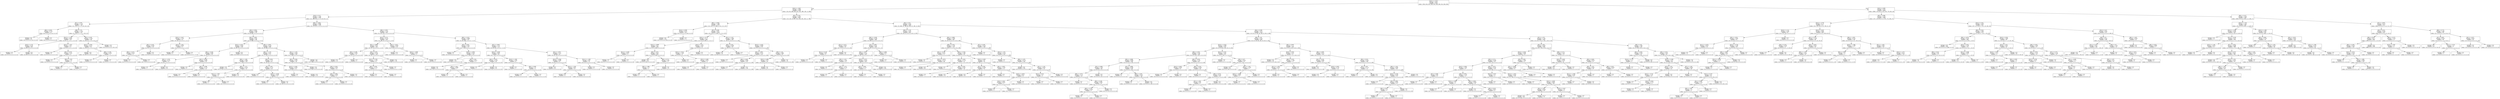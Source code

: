 digraph Tree {
node [shape=box] ;
0 [label="X[15] <= -0.234\nentropy = 3.321\nsamples = 8793\nvalue = [914, 914, 915, 844, 915, 844, 845, 914, 844, 844]"] ;
1 [label="X[10] <= -0.397\nentropy = 2.868\nsamples = 5193\nvalue = [24, 914, 885, 810, 915, 331, 366, 136, 12, 800]"] ;
0 -> 1 [labeldistance=2.5, labelangle=45, headlabel="True"] ;
2 [label="X[14] <= 0.12\nentropy = 1.306\nsamples = 1356\nvalue = [11, 396, 875, 3, 1, 5, 33, 30, 0, 2]"] ;
1 -> 2 ;
3 [label="X[7] <= 0.302\nentropy = 1.719\nsamples = 196\nvalue = [11, 123, 3, 1, 1, 5, 33, 19, 0, 0]"] ;
2 -> 3 ;
4 [label="X[6] <= 0.433\nentropy = 0.759\nsamples = 41\nvalue = [9, 0, 0, 0, 0, 0, 32, 0, 0, 0]"] ;
3 -> 4 ;
5 [label="entropy = 0.0\nsamples = 32\nvalue = [0, 0, 0, 0, 0, 0, 32, 0, 0, 0]"] ;
4 -> 5 ;
6 [label="entropy = 0.0\nsamples = 9\nvalue = [9, 0, 0, 0, 0, 0, 0, 0, 0, 0]"] ;
4 -> 6 ;
7 [label="X[6] <= 1.25\nentropy = 1.128\nsamples = 155\nvalue = [2, 123, 3, 1, 1, 5, 1, 19, 0, 0]"] ;
3 -> 7 ;
8 [label="X[12] <= -1.235\nentropy = 0.605\nsamples = 107\nvalue = [0, 97, 3, 1, 0, 5, 1, 0, 0, 0]"] ;
7 -> 8 ;
9 [label="X[13] <= -0.78\nentropy = 0.201\nsamples = 96\nvalue = [0, 93, 3, 0, 0, 0, 0, 0, 0, 0]"] ;
8 -> 9 ;
10 [label="entropy = 0.0\nsamples = 3\nvalue = [0, 0, 3, 0, 0, 0, 0, 0, 0, 0]"] ;
9 -> 10 ;
11 [label="entropy = 0.0\nsamples = 93\nvalue = [0, 93, 0, 0, 0, 0, 0, 0, 0, 0]"] ;
9 -> 11 ;
12 [label="X[14] <= -1.027\nentropy = 1.677\nsamples = 11\nvalue = [0, 4, 0, 1, 0, 5, 1, 0, 0, 0]"] ;
8 -> 12 ;
13 [label="entropy = 0.0\nsamples = 5\nvalue = [0, 0, 0, 0, 0, 5, 0, 0, 0, 0]"] ;
12 -> 13 ;
14 [label="X[3] <= 0.476\nentropy = 1.252\nsamples = 6\nvalue = [0, 4, 0, 1, 0, 0, 1, 0, 0, 0]"] ;
12 -> 14 ;
15 [label="entropy = 0.0\nsamples = 4\nvalue = [0, 4, 0, 0, 0, 0, 0, 0, 0, 0]"] ;
14 -> 15 ;
16 [label="X[8] <= -1.022\nentropy = 1.0\nsamples = 2\nvalue = [0, 0, 0, 1, 0, 0, 1, 0, 0, 0]"] ;
14 -> 16 ;
17 [label="entropy = 0.0\nsamples = 1\nvalue = [0, 0, 0, 0, 0, 0, 1, 0, 0, 0]"] ;
16 -> 17 ;
18 [label="entropy = 0.0\nsamples = 1\nvalue = [0, 0, 0, 1, 0, 0, 0, 0, 0, 0]"] ;
16 -> 18 ;
19 [label="X[3] <= 0.162\nentropy = 1.316\nsamples = 48\nvalue = [2, 26, 0, 0, 1, 0, 0, 19, 0, 0]"] ;
7 -> 19 ;
20 [label="X[13] <= -0.055\nentropy = 0.575\nsamples = 29\nvalue = [2, 26, 0, 0, 1, 0, 0, 0, 0, 0]"] ;
19 -> 20 ;
21 [label="entropy = 0.0\nsamples = 26\nvalue = [0, 26, 0, 0, 0, 0, 0, 0, 0, 0]"] ;
20 -> 21 ;
22 [label="X[8] <= 0.782\nentropy = 0.918\nsamples = 3\nvalue = [2, 0, 0, 0, 1, 0, 0, 0, 0, 0]"] ;
20 -> 22 ;
23 [label="entropy = 0.0\nsamples = 2\nvalue = [2, 0, 0, 0, 0, 0, 0, 0, 0, 0]"] ;
22 -> 23 ;
24 [label="entropy = 0.0\nsamples = 1\nvalue = [0, 0, 0, 0, 1, 0, 0, 0, 0, 0]"] ;
22 -> 24 ;
25 [label="entropy = 0.0\nsamples = 19\nvalue = [0, 0, 0, 0, 0, 0, 0, 19, 0, 0]"] ;
19 -> 25 ;
26 [label="X[8] <= -0.655\nentropy = 0.896\nsamples = 1160\nvalue = [0, 273, 872, 2, 0, 0, 0, 11, 0, 2]"] ;
2 -> 26 ;
27 [label="X[3] <= 0.502\nentropy = 0.489\nsamples = 730\nvalue = [0, 63, 662, 0, 0, 0, 0, 3, 0, 2]"] ;
26 -> 27 ;
28 [label="X[13] <= -0.447\nentropy = 1.154\nsamples = 21\nvalue = [0, 16, 2, 0, 0, 0, 0, 1, 0, 2]"] ;
27 -> 28 ;
29 [label="X[5] <= 0.105\nentropy = 0.503\nsamples = 18\nvalue = [0, 16, 2, 0, 0, 0, 0, 0, 0, 0]"] ;
28 -> 29 ;
30 [label="X[0] <= -0.273\nentropy = 0.918\nsamples = 3\nvalue = [0, 1, 2, 0, 0, 0, 0, 0, 0, 0]"] ;
29 -> 30 ;
31 [label="entropy = 0.0\nsamples = 2\nvalue = [0, 0, 2, 0, 0, 0, 0, 0, 0, 0]"] ;
30 -> 31 ;
32 [label="entropy = 0.0\nsamples = 1\nvalue = [0, 1, 0, 0, 0, 0, 0, 0, 0, 0]"] ;
30 -> 32 ;
33 [label="entropy = 0.0\nsamples = 15\nvalue = [0, 15, 0, 0, 0, 0, 0, 0, 0, 0]"] ;
29 -> 33 ;
34 [label="X[14] <= 1.052\nentropy = 0.918\nsamples = 3\nvalue = [0, 0, 0, 0, 0, 0, 0, 1, 0, 2]"] ;
28 -> 34 ;
35 [label="entropy = 0.0\nsamples = 2\nvalue = [0, 0, 0, 0, 0, 0, 0, 0, 0, 2]"] ;
34 -> 35 ;
36 [label="entropy = 0.0\nsamples = 1\nvalue = [0, 0, 0, 0, 0, 0, 0, 1, 0, 0]"] ;
34 -> 36 ;
37 [label="X[4] <= -0.067\nentropy = 0.38\nsamples = 709\nvalue = [0, 47, 660, 0, 0, 0, 0, 2, 0, 0]"] ;
27 -> 37 ;
38 [label="X[12] <= 0.021\nentropy = 0.844\nsamples = 103\nvalue = [0, 28, 75, 0, 0, 0, 0, 0, 0, 0]"] ;
37 -> 38 ;
39 [label="X[4] <= -0.244\nentropy = 0.881\nsamples = 40\nvalue = [0, 28, 12, 0, 0, 0, 0, 0, 0, 0]"] ;
38 -> 39 ;
40 [label="X[2] <= -1.216\nentropy = 0.276\nsamples = 21\nvalue = [0, 20, 1, 0, 0, 0, 0, 0, 0, 0]"] ;
39 -> 40 ;
41 [label="entropy = 0.0\nsamples = 1\nvalue = [0, 0, 1, 0, 0, 0, 0, 0, 0, 0]"] ;
40 -> 41 ;
42 [label="entropy = 0.0\nsamples = 20\nvalue = [0, 20, 0, 0, 0, 0, 0, 0, 0, 0]"] ;
40 -> 42 ;
43 [label="X[2] <= -0.516\nentropy = 0.982\nsamples = 19\nvalue = [0, 8, 11, 0, 0, 0, 0, 0, 0, 0]"] ;
39 -> 43 ;
44 [label="entropy = 0.0\nsamples = 9\nvalue = [0, 0, 9, 0, 0, 0, 0, 0, 0, 0]"] ;
43 -> 44 ;
45 [label="X[6] <= -0.596\nentropy = 0.722\nsamples = 10\nvalue = [0, 8, 2, 0, 0, 0, 0, 0, 0, 0]"] ;
43 -> 45 ;
46 [label="entropy = 0.0\nsamples = 2\nvalue = [0, 0, 2, 0, 0, 0, 0, 0, 0, 0]"] ;
45 -> 46 ;
47 [label="entropy = 0.0\nsamples = 8\nvalue = [0, 8, 0, 0, 0, 0, 0, 0, 0, 0]"] ;
45 -> 47 ;
48 [label="entropy = 0.0\nsamples = 63\nvalue = [0, 0, 63, 0, 0, 0, 0, 0, 0, 0]"] ;
38 -> 48 ;
49 [label="X[9] <= -0.952\nentropy = 0.233\nsamples = 606\nvalue = [0, 19, 585, 0, 0, 0, 0, 2, 0, 0]"] ;
37 -> 49 ;
50 [label="X[8] <= -1.125\nentropy = 0.557\nsamples = 171\nvalue = [0, 17, 152, 0, 0, 0, 0, 2, 0, 0]"] ;
49 -> 50 ;
51 [label="X[8] <= -1.301\nentropy = 0.065\nsamples = 130\nvalue = [0, 1, 129, 0, 0, 0, 0, 0, 0, 0]"] ;
50 -> 51 ;
52 [label="entropy = 0.0\nsamples = 115\nvalue = [0, 0, 115, 0, 0, 0, 0, 0, 0, 0]"] ;
51 -> 52 ;
53 [label="X[8] <= -1.271\nentropy = 0.353\nsamples = 15\nvalue = [0, 1, 14, 0, 0, 0, 0, 0, 0, 0]"] ;
51 -> 53 ;
54 [label="X[11] <= -1.002\nentropy = 1.0\nsamples = 2\nvalue = [0, 1, 1, 0, 0, 0, 0, 0, 0, 0]"] ;
53 -> 54 ;
55 [label="entropy = 0.0\nsamples = 1\nvalue = [0, 0, 1, 0, 0, 0, 0, 0, 0, 0]"] ;
54 -> 55 ;
56 [label="entropy = 0.0\nsamples = 1\nvalue = [0, 1, 0, 0, 0, 0, 0, 0, 0, 0]"] ;
54 -> 56 ;
57 [label="entropy = 0.0\nsamples = 13\nvalue = [0, 0, 13, 0, 0, 0, 0, 0, 0, 0]"] ;
53 -> 57 ;
58 [label="X[4] <= 0.624\nentropy = 1.21\nsamples = 41\nvalue = [0, 16, 23, 0, 0, 0, 0, 2, 0, 0]"] ;
50 -> 58 ;
59 [label="X[2] <= 0.09\nentropy = 0.722\nsamples = 20\nvalue = [0, 16, 4, 0, 0, 0, 0, 0, 0, 0]"] ;
58 -> 59 ;
60 [label="entropy = 0.0\nsamples = 3\nvalue = [0, 0, 3, 0, 0, 0, 0, 0, 0, 0]"] ;
59 -> 60 ;
61 [label="X[12] <= -0.248\nentropy = 0.323\nsamples = 17\nvalue = [0, 16, 1, 0, 0, 0, 0, 0, 0, 0]"] ;
59 -> 61 ;
62 [label="entropy = 0.0\nsamples = 1\nvalue = [0, 0, 1, 0, 0, 0, 0, 0, 0, 0]"] ;
61 -> 62 ;
63 [label="entropy = 0.0\nsamples = 16\nvalue = [0, 16, 0, 0, 0, 0, 0, 0, 0, 0]"] ;
61 -> 63 ;
64 [label="X[12] <= -0.562\nentropy = 0.454\nsamples = 21\nvalue = [0, 0, 19, 0, 0, 0, 0, 2, 0, 0]"] ;
58 -> 64 ;
65 [label="entropy = 0.0\nsamples = 2\nvalue = [0, 0, 0, 0, 0, 0, 0, 2, 0, 0]"] ;
64 -> 65 ;
66 [label="entropy = 0.0\nsamples = 19\nvalue = [0, 0, 19, 0, 0, 0, 0, 0, 0, 0]"] ;
64 -> 66 ;
67 [label="X[1] <= -1.155\nentropy = 0.042\nsamples = 435\nvalue = [0, 2, 433, 0, 0, 0, 0, 0, 0, 0]"] ;
49 -> 67 ;
68 [label="X[2] <= -0.345\nentropy = 0.267\nsamples = 44\nvalue = [0, 2, 42, 0, 0, 0, 0, 0, 0, 0]"] ;
67 -> 68 ;
69 [label="entropy = 0.0\nsamples = 29\nvalue = [0, 0, 29, 0, 0, 0, 0, 0, 0, 0]"] ;
68 -> 69 ;
70 [label="X[4] <= 0.345\nentropy = 0.567\nsamples = 15\nvalue = [0, 2, 13, 0, 0, 0, 0, 0, 0, 0]"] ;
68 -> 70 ;
71 [label="X[5] <= 0.384\nentropy = 0.918\nsamples = 3\nvalue = [0, 2, 1, 0, 0, 0, 0, 0, 0, 0]"] ;
70 -> 71 ;
72 [label="entropy = 0.0\nsamples = 1\nvalue = [0, 0, 1, 0, 0, 0, 0, 0, 0, 0]"] ;
71 -> 72 ;
73 [label="entropy = 0.0\nsamples = 2\nvalue = [0, 2, 0, 0, 0, 0, 0, 0, 0, 0]"] ;
71 -> 73 ;
74 [label="entropy = 0.0\nsamples = 12\nvalue = [0, 0, 12, 0, 0, 0, 0, 0, 0, 0]"] ;
70 -> 74 ;
75 [label="entropy = 0.0\nsamples = 391\nvalue = [0, 0, 391, 0, 0, 0, 0, 0, 0, 0]"] ;
67 -> 75 ;
76 [label="X[6] <= 0.433\nentropy = 1.153\nsamples = 430\nvalue = [0, 210, 210, 2, 0, 0, 0, 8, 0, 0]"] ;
26 -> 76 ;
77 [label="X[12] <= 0.111\nentropy = 0.578\nsamples = 183\nvalue = [0, 160, 22, 0, 0, 0, 0, 1, 0, 0]"] ;
76 -> 77 ;
78 [label="X[2] <= -0.686\nentropy = 0.28\nsamples = 164\nvalue = [0, 157, 6, 0, 0, 0, 0, 1, 0, 0]"] ;
77 -> 78 ;
79 [label="X[3] <= 0.188\nentropy = 0.918\nsamples = 15\nvalue = [0, 10, 5, 0, 0, 0, 0, 0, 0, 0]"] ;
78 -> 79 ;
80 [label="entropy = 0.0\nsamples = 10\nvalue = [0, 10, 0, 0, 0, 0, 0, 0, 0, 0]"] ;
79 -> 80 ;
81 [label="entropy = 0.0\nsamples = 5\nvalue = [0, 0, 5, 0, 0, 0, 0, 0, 0, 0]"] ;
79 -> 81 ;
82 [label="X[5] <= 0.291\nentropy = 0.116\nsamples = 149\nvalue = [0, 147, 1, 0, 0, 0, 0, 1, 0, 0]"] ;
78 -> 82 ;
83 [label="X[11] <= -0.762\nentropy = 1.252\nsamples = 6\nvalue = [0, 4, 1, 0, 0, 0, 0, 1, 0, 0]"] ;
82 -> 83 ;
84 [label="X[6] <= 0.205\nentropy = 0.722\nsamples = 5\nvalue = [0, 4, 1, 0, 0, 0, 0, 0, 0, 0]"] ;
83 -> 84 ;
85 [label="entropy = 0.0\nsamples = 4\nvalue = [0, 4, 0, 0, 0, 0, 0, 0, 0, 0]"] ;
84 -> 85 ;
86 [label="entropy = 0.0\nsamples = 1\nvalue = [0, 0, 1, 0, 0, 0, 0, 0, 0, 0]"] ;
84 -> 86 ;
87 [label="entropy = 0.0\nsamples = 1\nvalue = [0, 0, 0, 0, 0, 0, 0, 1, 0, 0]"] ;
83 -> 87 ;
88 [label="entropy = 0.0\nsamples = 143\nvalue = [0, 143, 0, 0, 0, 0, 0, 0, 0, 0]"] ;
82 -> 88 ;
89 [label="X[2] <= -0.421\nentropy = 0.629\nsamples = 19\nvalue = [0, 3, 16, 0, 0, 0, 0, 0, 0, 0]"] ;
77 -> 89 ;
90 [label="entropy = 0.0\nsamples = 15\nvalue = [0, 0, 15, 0, 0, 0, 0, 0, 0, 0]"] ;
89 -> 90 ;
91 [label="X[10] <= -0.892\nentropy = 0.811\nsamples = 4\nvalue = [0, 3, 1, 0, 0, 0, 0, 0, 0, 0]"] ;
89 -> 91 ;
92 [label="entropy = 0.0\nsamples = 3\nvalue = [0, 3, 0, 0, 0, 0, 0, 0, 0, 0]"] ;
91 -> 92 ;
93 [label="entropy = 0.0\nsamples = 1\nvalue = [0, 0, 1, 0, 0, 0, 0, 0, 0, 0]"] ;
91 -> 93 ;
94 [label="X[8] <= -0.215\nentropy = 0.968\nsamples = 247\nvalue = [0, 50, 188, 2, 0, 0, 0, 7, 0, 0]"] ;
76 -> 94 ;
95 [label="X[3] <= 0.031\nentropy = 0.291\nsamples = 137\nvalue = [0, 7, 130, 0, 0, 0, 0, 0, 0, 0]"] ;
94 -> 95 ;
96 [label="entropy = 0.0\nsamples = 4\nvalue = [0, 4, 0, 0, 0, 0, 0, 0, 0, 0]"] ;
95 -> 96 ;
97 [label="X[15] <= -0.569\nentropy = 0.156\nsamples = 133\nvalue = [0, 3, 130, 0, 0, 0, 0, 0, 0, 0]"] ;
95 -> 97 ;
98 [label="entropy = 0.0\nsamples = 116\nvalue = [0, 0, 116, 0, 0, 0, 0, 0, 0, 0]"] ;
97 -> 98 ;
99 [label="X[2] <= 0.81\nentropy = 0.672\nsamples = 17\nvalue = [0, 3, 14, 0, 0, 0, 0, 0, 0, 0]"] ;
97 -> 99 ;
100 [label="entropy = 0.0\nsamples = 10\nvalue = [0, 0, 10, 0, 0, 0, 0, 0, 0, 0]"] ;
99 -> 100 ;
101 [label="X[4] <= 1.051\nentropy = 0.985\nsamples = 7\nvalue = [0, 3, 4, 0, 0, 0, 0, 0, 0, 0]"] ;
99 -> 101 ;
102 [label="entropy = 0.0\nsamples = 3\nvalue = [0, 3, 0, 0, 0, 0, 0, 0, 0, 0]"] ;
101 -> 102 ;
103 [label="entropy = 0.0\nsamples = 4\nvalue = [0, 0, 4, 0, 0, 0, 0, 0, 0, 0]"] ;
101 -> 103 ;
104 [label="X[2] <= -0.005\nentropy = 1.375\nsamples = 110\nvalue = [0, 43, 58, 2, 0, 0, 0, 7, 0, 0]"] ;
94 -> 104 ;
105 [label="X[13] <= -0.629\nentropy = 0.631\nsamples = 49\nvalue = [0, 1, 44, 2, 0, 0, 0, 2, 0, 0]"] ;
104 -> 105 ;
106 [label="X[3] <= -0.414\nentropy = 0.159\nsamples = 43\nvalue = [0, 1, 42, 0, 0, 0, 0, 0, 0, 0]"] ;
105 -> 106 ;
107 [label="entropy = 0.0\nsamples = 1\nvalue = [0, 1, 0, 0, 0, 0, 0, 0, 0, 0]"] ;
106 -> 107 ;
108 [label="entropy = 0.0\nsamples = 42\nvalue = [0, 0, 42, 0, 0, 0, 0, 0, 0, 0]"] ;
106 -> 108 ;
109 [label="X[14] <= 1.005\nentropy = 1.585\nsamples = 6\nvalue = [0, 0, 2, 2, 0, 0, 0, 2, 0, 0]"] ;
105 -> 109 ;
110 [label="entropy = 0.0\nsamples = 2\nvalue = [0, 0, 0, 2, 0, 0, 0, 0, 0, 0]"] ;
109 -> 110 ;
111 [label="X[8] <= 0.093\nentropy = 1.0\nsamples = 4\nvalue = [0, 0, 2, 0, 0, 0, 0, 2, 0, 0]"] ;
109 -> 111 ;
112 [label="entropy = 0.0\nsamples = 2\nvalue = [0, 0, 2, 0, 0, 0, 0, 0, 0, 0]"] ;
111 -> 112 ;
113 [label="entropy = 0.0\nsamples = 2\nvalue = [0, 0, 0, 0, 0, 0, 0, 2, 0, 0]"] ;
111 -> 113 ;
114 [label="X[1] <= -0.287\nentropy = 1.154\nsamples = 61\nvalue = [0, 42, 14, 0, 0, 0, 0, 5, 0, 0]"] ;
104 -> 114 ;
115 [label="X[13] <= -0.946\nentropy = 0.489\nsamples = 47\nvalue = [0, 42, 5, 0, 0, 0, 0, 0, 0, 0]"] ;
114 -> 115 ;
116 [label="entropy = 0.0\nsamples = 33\nvalue = [0, 33, 0, 0, 0, 0, 0, 0, 0, 0]"] ;
115 -> 116 ;
117 [label="X[10] <= -1.293\nentropy = 0.94\nsamples = 14\nvalue = [0, 9, 5, 0, 0, 0, 0, 0, 0, 0]"] ;
115 -> 117 ;
118 [label="entropy = 0.0\nsamples = 5\nvalue = [0, 0, 5, 0, 0, 0, 0, 0, 0, 0]"] ;
117 -> 118 ;
119 [label="entropy = 0.0\nsamples = 9\nvalue = [0, 9, 0, 0, 0, 0, 0, 0, 0, 0]"] ;
117 -> 119 ;
120 [label="X[11] <= -1.206\nentropy = 0.94\nsamples = 14\nvalue = [0, 0, 9, 0, 0, 0, 0, 5, 0, 0]"] ;
114 -> 120 ;
121 [label="entropy = 0.0\nsamples = 5\nvalue = [0, 0, 0, 0, 0, 0, 0, 5, 0, 0]"] ;
120 -> 121 ;
122 [label="entropy = 0.0\nsamples = 9\nvalue = [0, 0, 9, 0, 0, 0, 0, 0, 0, 0]"] ;
120 -> 122 ;
123 [label="X[5] <= 0.143\nentropy = 2.655\nsamples = 3837\nvalue = [13, 518, 10, 807, 914, 326, 333, 106, 12, 798]"] ;
1 -> 123 ;
124 [label="X[9] <= -0.658\nentropy = 1.468\nsamples = 1375\nvalue = [13, 19, 0, 11, 864, 0, 311, 0, 0, 157]"] ;
123 -> 124 ;
125 [label="X[14] <= 0.395\nentropy = 0.215\nsamples = 321\nvalue = [0, 0, 0, 0, 11, 0, 310, 0, 0, 0]"] ;
124 -> 125 ;
126 [label="entropy = 0.0\nsamples = 310\nvalue = [0, 0, 0, 0, 0, 0, 310, 0, 0, 0]"] ;
125 -> 126 ;
127 [label="entropy = 0.0\nsamples = 11\nvalue = [0, 0, 0, 0, 11, 0, 0, 0, 0, 0]"] ;
125 -> 127 ;
128 [label="X[7] <= 0.536\nentropy = 0.917\nsamples = 1054\nvalue = [13, 19, 0, 11, 853, 0, 1, 0, 0, 157]"] ;
124 -> 128 ;
129 [label="X[15] <= -0.779\nentropy = 0.271\nsamples = 859\nvalue = [12, 0, 0, 9, 830, 0, 1, 0, 0, 7]"] ;
128 -> 129 ;
130 [label="X[13] <= -0.689\nentropy = 0.07\nsamples = 836\nvalue = [1, 0, 0, 1, 830, 0, 0, 0, 0, 4]"] ;
129 -> 130 ;
131 [label="X[11] <= -0.336\nentropy = 0.811\nsamples = 4\nvalue = [0, 0, 0, 1, 0, 0, 0, 0, 0, 3]"] ;
130 -> 131 ;
132 [label="entropy = 0.0\nsamples = 1\nvalue = [0, 0, 0, 1, 0, 0, 0, 0, 0, 0]"] ;
131 -> 132 ;
133 [label="entropy = 0.0\nsamples = 3\nvalue = [0, 0, 0, 0, 0, 0, 0, 0, 0, 3]"] ;
131 -> 133 ;
134 [label="X[9] <= 1.874\nentropy = 0.027\nsamples = 832\nvalue = [1, 0, 0, 0, 830, 0, 0, 0, 0, 1]"] ;
130 -> 134 ;
135 [label="entropy = 0.0\nsamples = 815\nvalue = [0, 0, 0, 0, 815, 0, 0, 0, 0, 0]"] ;
134 -> 135 ;
136 [label="X[6] <= 0.711\nentropy = 0.64\nsamples = 17\nvalue = [1, 0, 0, 0, 15, 0, 0, 0, 0, 1]"] ;
134 -> 136 ;
137 [label="X[9] <= 1.966\nentropy = 1.0\nsamples = 2\nvalue = [1, 0, 0, 0, 0, 0, 0, 0, 0, 1]"] ;
136 -> 137 ;
138 [label="entropy = 0.0\nsamples = 1\nvalue = [1, 0, 0, 0, 0, 0, 0, 0, 0, 0]"] ;
137 -> 138 ;
139 [label="entropy = 0.0\nsamples = 1\nvalue = [0, 0, 0, 0, 0, 0, 0, 0, 0, 1]"] ;
137 -> 139 ;
140 [label="entropy = 0.0\nsamples = 15\nvalue = [0, 0, 0, 0, 15, 0, 0, 0, 0, 0]"] ;
136 -> 140 ;
141 [label="X[13] <= -0.13\nentropy = 1.619\nsamples = 23\nvalue = [11, 0, 0, 8, 0, 0, 1, 0, 0, 3]"] ;
129 -> 141 ;
142 [label="X[12] <= -0.315\nentropy = 1.189\nsamples = 12\nvalue = [0, 0, 0, 8, 0, 0, 1, 0, 0, 3]"] ;
141 -> 142 ;
143 [label="entropy = 0.0\nsamples = 8\nvalue = [0, 0, 0, 8, 0, 0, 0, 0, 0, 0]"] ;
142 -> 143 ;
144 [label="X[12] <= 0.492\nentropy = 0.811\nsamples = 4\nvalue = [0, 0, 0, 0, 0, 0, 1, 0, 0, 3]"] ;
142 -> 144 ;
145 [label="entropy = 0.0\nsamples = 3\nvalue = [0, 0, 0, 0, 0, 0, 0, 0, 0, 3]"] ;
144 -> 145 ;
146 [label="entropy = 0.0\nsamples = 1\nvalue = [0, 0, 0, 0, 0, 0, 1, 0, 0, 0]"] ;
144 -> 146 ;
147 [label="entropy = 0.0\nsamples = 11\nvalue = [11, 0, 0, 0, 0, 0, 0, 0, 0, 0]"] ;
141 -> 147 ;
148 [label="X[1] <= -2.147\nentropy = 1.089\nsamples = 195\nvalue = [1, 19, 0, 2, 23, 0, 0, 0, 0, 150]"] ;
128 -> 148 ;
149 [label="X[0] <= 0.252\nentropy = 0.286\nsamples = 20\nvalue = [1, 19, 0, 0, 0, 0, 0, 0, 0, 0]"] ;
148 -> 149 ;
150 [label="entropy = 0.0\nsamples = 19\nvalue = [0, 19, 0, 0, 0, 0, 0, 0, 0, 0]"] ;
149 -> 150 ;
151 [label="entropy = 0.0\nsamples = 1\nvalue = [1, 0, 0, 0, 0, 0, 0, 0, 0, 0]"] ;
149 -> 151 ;
152 [label="X[13] <= -0.432\nentropy = 0.649\nsamples = 175\nvalue = [0, 0, 0, 2, 23, 0, 0, 0, 0, 150]"] ;
148 -> 152 ;
153 [label="X[3] <= -2.692\nentropy = 0.113\nsamples = 132\nvalue = [0, 0, 0, 2, 0, 0, 0, 0, 0, 130]"] ;
152 -> 153 ;
154 [label="entropy = 0.0\nsamples = 1\nvalue = [0, 0, 0, 1, 0, 0, 0, 0, 0, 0]"] ;
153 -> 154 ;
155 [label="X[9] <= 0.443\nentropy = 0.065\nsamples = 131\nvalue = [0, 0, 0, 1, 0, 0, 0, 0, 0, 130]"] ;
153 -> 155 ;
156 [label="entropy = 0.0\nsamples = 1\nvalue = [0, 0, 0, 1, 0, 0, 0, 0, 0, 0]"] ;
155 -> 156 ;
157 [label="entropy = 0.0\nsamples = 130\nvalue = [0, 0, 0, 0, 0, 0, 0, 0, 0, 130]"] ;
155 -> 157 ;
158 [label="X[0] <= 1.01\nentropy = 0.996\nsamples = 43\nvalue = [0, 0, 0, 0, 23, 0, 0, 0, 0, 20]"] ;
152 -> 158 ;
159 [label="X[13] <= 0.489\nentropy = 0.25\nsamples = 24\nvalue = [0, 0, 0, 0, 23, 0, 0, 0, 0, 1]"] ;
158 -> 159 ;
160 [label="entropy = 0.0\nsamples = 23\nvalue = [0, 0, 0, 0, 23, 0, 0, 0, 0, 0]"] ;
159 -> 160 ;
161 [label="entropy = 0.0\nsamples = 1\nvalue = [0, 0, 0, 0, 0, 0, 0, 0, 0, 1]"] ;
159 -> 161 ;
162 [label="entropy = 0.0\nsamples = 19\nvalue = [0, 0, 0, 0, 0, 0, 0, 0, 0, 19]"] ;
158 -> 162 ;
163 [label="X[3] <= 0.24\nentropy = 2.325\nsamples = 2462\nvalue = [0, 499, 10, 796, 50, 326, 22, 106, 12, 641]"] ;
123 -> 163 ;
164 [label="X[0] <= -1.118\nentropy = 1.322\nsamples = 850\nvalue = [0, 470, 0, 3, 6, 0, 0, 26, 12, 333]"] ;
163 -> 164 ;
165 [label="X[8] <= -0.186\nentropy = 0.538\nsamples = 469\nvalue = [0, 428, 0, 0, 0, 0, 0, 8, 6, 27]"] ;
164 -> 165 ;
166 [label="X[11] <= 0.477\nentropy = 0.835\nsamples = 31\nvalue = [0, 1, 0, 0, 0, 0, 0, 0, 5, 25]"] ;
165 -> 166 ;
167 [label="X[11] <= 0.126\nentropy = 0.65\nsamples = 6\nvalue = [0, 1, 0, 0, 0, 0, 0, 0, 5, 0]"] ;
166 -> 167 ;
168 [label="entropy = 0.0\nsamples = 5\nvalue = [0, 0, 0, 0, 0, 0, 0, 0, 5, 0]"] ;
167 -> 168 ;
169 [label="entropy = 0.0\nsamples = 1\nvalue = [0, 1, 0, 0, 0, 0, 0, 0, 0, 0]"] ;
167 -> 169 ;
170 [label="entropy = 0.0\nsamples = 25\nvalue = [0, 0, 0, 0, 0, 0, 0, 0, 0, 25]"] ;
166 -> 170 ;
171 [label="X[1] <= 0.085\nentropy = 0.197\nsamples = 438\nvalue = [0, 427, 0, 0, 0, 0, 0, 8, 1, 2]"] ;
165 -> 171 ;
172 [label="X[4] <= -0.097\nentropy = 0.114\nsamples = 433\nvalue = [0, 427, 0, 0, 0, 0, 0, 5, 1, 0]"] ;
171 -> 172 ;
173 [label="X[5] <= 1.017\nentropy = 1.361\nsamples = 10\nvalue = [0, 5, 0, 0, 0, 0, 0, 4, 1, 0]"] ;
172 -> 173 ;
174 [label="entropy = 0.0\nsamples = 5\nvalue = [0, 5, 0, 0, 0, 0, 0, 0, 0, 0]"] ;
173 -> 174 ;
175 [label="X[3] <= -1.121\nentropy = 0.722\nsamples = 5\nvalue = [0, 0, 0, 0, 0, 0, 0, 4, 1, 0]"] ;
173 -> 175 ;
176 [label="entropy = 0.0\nsamples = 1\nvalue = [0, 0, 0, 0, 0, 0, 0, 0, 1, 0]"] ;
175 -> 176 ;
177 [label="entropy = 0.0\nsamples = 4\nvalue = [0, 0, 0, 0, 0, 0, 0, 4, 0, 0]"] ;
175 -> 177 ;
178 [label="X[10] <= -0.371\nentropy = 0.024\nsamples = 423\nvalue = [0, 422, 0, 0, 0, 0, 0, 1, 0, 0]"] ;
172 -> 178 ;
179 [label="X[2] <= -0.951\nentropy = 0.722\nsamples = 5\nvalue = [0, 4, 0, 0, 0, 0, 0, 1, 0, 0]"] ;
178 -> 179 ;
180 [label="entropy = 0.0\nsamples = 1\nvalue = [0, 0, 0, 0, 0, 0, 0, 1, 0, 0]"] ;
179 -> 180 ;
181 [label="entropy = 0.0\nsamples = 4\nvalue = [0, 4, 0, 0, 0, 0, 0, 0, 0, 0]"] ;
179 -> 181 ;
182 [label="entropy = 0.0\nsamples = 418\nvalue = [0, 418, 0, 0, 0, 0, 0, 0, 0, 0]"] ;
178 -> 182 ;
183 [label="X[6] <= 0.466\nentropy = 0.971\nsamples = 5\nvalue = [0, 0, 0, 0, 0, 0, 0, 3, 0, 2]"] ;
171 -> 183 ;
184 [label="entropy = 0.0\nsamples = 2\nvalue = [0, 0, 0, 0, 0, 0, 0, 0, 0, 2]"] ;
183 -> 184 ;
185 [label="entropy = 0.0\nsamples = 3\nvalue = [0, 0, 0, 0, 0, 0, 0, 3, 0, 0]"] ;
183 -> 185 ;
186 [label="X[0] <= -0.068\nentropy = 1.056\nsamples = 381\nvalue = [0, 42, 0, 3, 6, 0, 0, 18, 6, 306]"] ;
164 -> 186 ;
187 [label="X[6] <= 0.156\nentropy = 1.783\nsamples = 135\nvalue = [0, 39, 0, 2, 2, 0, 0, 18, 6, 68]"] ;
186 -> 187 ;
188 [label="X[1] <= -3.138\nentropy = 0.518\nsamples = 72\nvalue = [0, 1, 0, 0, 0, 0, 0, 0, 6, 65]"] ;
187 -> 188 ;
189 [label="entropy = 0.0\nsamples = 6\nvalue = [0, 0, 0, 0, 0, 0, 0, 0, 6, 0]"] ;
188 -> 189 ;
190 [label="X[11] <= -0.873\nentropy = 0.113\nsamples = 66\nvalue = [0, 1, 0, 0, 0, 0, 0, 0, 0, 65]"] ;
188 -> 190 ;
191 [label="entropy = 0.0\nsamples = 1\nvalue = [0, 1, 0, 0, 0, 0, 0, 0, 0, 0]"] ;
190 -> 191 ;
192 [label="entropy = 0.0\nsamples = 65\nvalue = [0, 0, 0, 0, 0, 0, 0, 0, 0, 65]"] ;
190 -> 192 ;
193 [label="X[4] <= -0.244\nentropy = 1.481\nsamples = 63\nvalue = [0, 38, 0, 2, 2, 0, 0, 18, 0, 3]"] ;
187 -> 193 ;
194 [label="X[1] <= -2.023\nentropy = 0.723\nsamples = 21\nvalue = [0, 2, 0, 0, 1, 0, 0, 18, 0, 0]"] ;
193 -> 194 ;
195 [label="entropy = 0.0\nsamples = 2\nvalue = [0, 2, 0, 0, 0, 0, 0, 0, 0, 0]"] ;
194 -> 195 ;
196 [label="X[8] <= 0.342\nentropy = 0.297\nsamples = 19\nvalue = [0, 0, 0, 0, 1, 0, 0, 18, 0, 0]"] ;
194 -> 196 ;
197 [label="entropy = 0.0\nsamples = 1\nvalue = [0, 0, 0, 0, 1, 0, 0, 0, 0, 0]"] ;
196 -> 197 ;
198 [label="entropy = 0.0\nsamples = 18\nvalue = [0, 0, 0, 0, 0, 0, 0, 18, 0, 0]"] ;
196 -> 198 ;
199 [label="X[10] <= 0.538\nentropy = 0.8\nsamples = 42\nvalue = [0, 36, 0, 2, 1, 0, 0, 0, 0, 3]"] ;
193 -> 199 ;
200 [label="X[1] <= 0.333\nentropy = 0.206\nsamples = 31\nvalue = [0, 30, 0, 0, 1, 0, 0, 0, 0, 0]"] ;
199 -> 200 ;
201 [label="entropy = 0.0\nsamples = 30\nvalue = [0, 30, 0, 0, 0, 0, 0, 0, 0, 0]"] ;
200 -> 201 ;
202 [label="entropy = 0.0\nsamples = 1\nvalue = [0, 0, 0, 0, 1, 0, 0, 0, 0, 0]"] ;
200 -> 202 ;
203 [label="X[4] <= -0.067\nentropy = 1.435\nsamples = 11\nvalue = [0, 6, 0, 2, 0, 0, 0, 0, 0, 3]"] ;
199 -> 203 ;
204 [label="entropy = 0.0\nsamples = 3\nvalue = [0, 0, 0, 0, 0, 0, 0, 0, 0, 3]"] ;
203 -> 204 ;
205 [label="X[13] <= -0.976\nentropy = 0.811\nsamples = 8\nvalue = [0, 6, 0, 2, 0, 0, 0, 0, 0, 0]"] ;
203 -> 205 ;
206 [label="X[14] <= 0.06\nentropy = 0.918\nsamples = 3\nvalue = [0, 1, 0, 2, 0, 0, 0, 0, 0, 0]"] ;
205 -> 206 ;
207 [label="entropy = 0.0\nsamples = 2\nvalue = [0, 0, 0, 2, 0, 0, 0, 0, 0, 0]"] ;
206 -> 207 ;
208 [label="entropy = 0.0\nsamples = 1\nvalue = [0, 1, 0, 0, 0, 0, 0, 0, 0, 0]"] ;
206 -> 208 ;
209 [label="entropy = 0.0\nsamples = 5\nvalue = [0, 5, 0, 0, 0, 0, 0, 0, 0, 0]"] ;
205 -> 209 ;
210 [label="X[7] <= 0.435\nentropy = 0.253\nsamples = 246\nvalue = [0, 3, 0, 1, 4, 0, 0, 0, 0, 238]"] ;
186 -> 210 ;
211 [label="entropy = 0.0\nsamples = 4\nvalue = [0, 0, 0, 0, 4, 0, 0, 0, 0, 0]"] ;
210 -> 211 ;
212 [label="X[12] <= -2.02\nentropy = 0.135\nsamples = 242\nvalue = [0, 3, 0, 1, 0, 0, 0, 0, 0, 238]"] ;
210 -> 212 ;
213 [label="entropy = 0.0\nsamples = 2\nvalue = [0, 2, 0, 0, 0, 0, 0, 0, 0, 0]"] ;
212 -> 213 ;
214 [label="X[6] <= 1.479\nentropy = 0.078\nsamples = 240\nvalue = [0, 1, 0, 1, 0, 0, 0, 0, 0, 238]"] ;
212 -> 214 ;
215 [label="entropy = 0.0\nsamples = 230\nvalue = [0, 0, 0, 0, 0, 0, 0, 0, 0, 230]"] ;
214 -> 215 ;
216 [label="X[1] <= -1.155\nentropy = 0.922\nsamples = 10\nvalue = [0, 1, 0, 1, 0, 0, 0, 0, 0, 8]"] ;
214 -> 216 ;
217 [label="X[12] <= 0.313\nentropy = 1.0\nsamples = 2\nvalue = [0, 1, 0, 1, 0, 0, 0, 0, 0, 0]"] ;
216 -> 217 ;
218 [label="entropy = 0.0\nsamples = 1\nvalue = [0, 0, 0, 1, 0, 0, 0, 0, 0, 0]"] ;
217 -> 218 ;
219 [label="entropy = 0.0\nsamples = 1\nvalue = [0, 1, 0, 0, 0, 0, 0, 0, 0, 0]"] ;
217 -> 219 ;
220 [label="entropy = 0.0\nsamples = 8\nvalue = [0, 0, 0, 0, 0, 0, 0, 0, 0, 8]"] ;
216 -> 220 ;
221 [label="X[4] <= 0.286\nentropy = 2.017\nsamples = 1612\nvalue = [0, 29, 10, 793, 44, 326, 22, 80, 0, 308]"] ;
163 -> 221 ;
222 [label="X[9] <= 1.03\nentropy = 2.051\nsamples = 605\nvalue = [0, 9, 6, 19, 44, 191, 20, 40, 0, 276]"] ;
221 -> 222 ;
223 [label="X[13] <= -0.523\nentropy = 2.069\nsamples = 313\nvalue = [0, 9, 6, 19, 40, 163, 20, 0, 0, 56]"] ;
222 -> 223 ;
224 [label="X[6] <= 0.205\nentropy = 1.532\nsamples = 249\nvalue = [0, 9, 6, 18, 0, 161, 3, 0, 0, 52]"] ;
223 -> 224 ;
225 [label="X[0] <= -0.098\nentropy = 0.939\nsamples = 186\nvalue = [0, 9, 0, 15, 0, 155, 3, 0, 0, 4]"] ;
224 -> 225 ;
226 [label="X[2] <= 0.696\nentropy = 1.497\nsamples = 46\nvalue = [0, 9, 0, 15, 0, 22, 0, 0, 0, 0]"] ;
225 -> 226 ;
227 [label="X[9] <= -0.475\nentropy = 1.272\nsamples = 26\nvalue = [0, 9, 0, 15, 0, 2, 0, 0, 0, 0]"] ;
226 -> 227 ;
228 [label="entropy = 0.0\nsamples = 8\nvalue = [0, 8, 0, 0, 0, 0, 0, 0, 0, 0]"] ;
227 -> 228 ;
229 [label="X[8] <= 0.196\nentropy = 0.803\nsamples = 18\nvalue = [0, 1, 0, 15, 0, 2, 0, 0, 0, 0]"] ;
227 -> 229 ;
230 [label="X[6] <= -0.743\nentropy = 0.918\nsamples = 3\nvalue = [0, 1, 0, 0, 0, 2, 0, 0, 0, 0]"] ;
229 -> 230 ;
231 [label="entropy = 0.0\nsamples = 2\nvalue = [0, 0, 0, 0, 0, 2, 0, 0, 0, 0]"] ;
230 -> 231 ;
232 [label="entropy = 0.0\nsamples = 1\nvalue = [0, 1, 0, 0, 0, 0, 0, 0, 0, 0]"] ;
230 -> 232 ;
233 [label="entropy = 0.0\nsamples = 15\nvalue = [0, 0, 0, 15, 0, 0, 0, 0, 0, 0]"] ;
229 -> 233 ;
234 [label="entropy = 0.0\nsamples = 20\nvalue = [0, 0, 0, 0, 0, 20, 0, 0, 0, 0]"] ;
226 -> 234 ;
235 [label="X[2] <= -0.989\nentropy = 0.336\nsamples = 140\nvalue = [0, 0, 0, 0, 0, 133, 3, 0, 0, 4]"] ;
225 -> 235 ;
236 [label="entropy = 0.0\nsamples = 4\nvalue = [0, 0, 0, 0, 0, 0, 0, 0, 0, 4]"] ;
235 -> 236 ;
237 [label="X[9] <= -0.401\nentropy = 0.153\nsamples = 136\nvalue = [0, 0, 0, 0, 0, 133, 3, 0, 0, 0]"] ;
235 -> 237 ;
238 [label="entropy = 0.0\nsamples = 3\nvalue = [0, 0, 0, 0, 0, 0, 3, 0, 0, 0]"] ;
237 -> 238 ;
239 [label="entropy = 0.0\nsamples = 133\nvalue = [0, 0, 0, 0, 0, 133, 0, 0, 0, 0]"] ;
237 -> 239 ;
240 [label="X[0] <= -0.054\nentropy = 1.154\nsamples = 63\nvalue = [0, 0, 6, 3, 0, 6, 0, 0, 0, 48]"] ;
224 -> 240 ;
241 [label="X[14] <= 0.933\nentropy = 0.918\nsamples = 9\nvalue = [0, 0, 6, 3, 0, 0, 0, 0, 0, 0]"] ;
240 -> 241 ;
242 [label="entropy = 0.0\nsamples = 3\nvalue = [0, 0, 0, 3, 0, 0, 0, 0, 0, 0]"] ;
241 -> 242 ;
243 [label="entropy = 0.0\nsamples = 6\nvalue = [0, 0, 6, 0, 0, 0, 0, 0, 0, 0]"] ;
241 -> 243 ;
244 [label="X[9] <= 0.223\nentropy = 0.503\nsamples = 54\nvalue = [0, 0, 0, 0, 0, 6, 0, 0, 0, 48]"] ;
240 -> 244 ;
245 [label="entropy = 0.0\nsamples = 5\nvalue = [0, 0, 0, 0, 0, 5, 0, 0, 0, 0]"] ;
244 -> 245 ;
246 [label="X[9] <= 0.516\nentropy = 0.144\nsamples = 49\nvalue = [0, 0, 0, 0, 0, 1, 0, 0, 0, 48]"] ;
244 -> 246 ;
247 [label="X[7] <= 1.055\nentropy = 0.65\nsamples = 6\nvalue = [0, 0, 0, 0, 0, 1, 0, 0, 0, 5]"] ;
246 -> 247 ;
248 [label="entropy = 0.0\nsamples = 1\nvalue = [0, 0, 0, 0, 0, 1, 0, 0, 0, 0]"] ;
247 -> 248 ;
249 [label="entropy = 0.0\nsamples = 5\nvalue = [0, 0, 0, 0, 0, 0, 0, 0, 0, 5]"] ;
247 -> 249 ;
250 [label="entropy = 0.0\nsamples = 43\nvalue = [0, 0, 0, 0, 0, 0, 0, 0, 0, 43]"] ;
246 -> 250 ;
251 [label="X[11] <= -0.207\nentropy = 1.432\nsamples = 64\nvalue = [0, 0, 0, 1, 40, 2, 17, 0, 0, 4]"] ;
223 -> 251 ;
252 [label="entropy = 0.0\nsamples = 17\nvalue = [0, 0, 0, 0, 0, 0, 17, 0, 0, 0]"] ;
251 -> 252 ;
253 [label="X[5] <= 0.57\nentropy = 0.813\nsamples = 47\nvalue = [0, 0, 0, 1, 40, 2, 0, 0, 0, 4]"] ;
251 -> 253 ;
254 [label="entropy = 0.0\nsamples = 40\nvalue = [0, 0, 0, 0, 40, 0, 0, 0, 0, 0]"] ;
253 -> 254 ;
255 [label="X[2] <= 1.245\nentropy = 1.379\nsamples = 7\nvalue = [0, 0, 0, 1, 0, 2, 0, 0, 0, 4]"] ;
253 -> 255 ;
256 [label="X[13] <= -0.493\nentropy = 0.918\nsamples = 3\nvalue = [0, 0, 0, 1, 0, 2, 0, 0, 0, 0]"] ;
255 -> 256 ;
257 [label="entropy = 0.0\nsamples = 1\nvalue = [0, 0, 0, 1, 0, 0, 0, 0, 0, 0]"] ;
256 -> 257 ;
258 [label="entropy = 0.0\nsamples = 2\nvalue = [0, 0, 0, 0, 0, 2, 0, 0, 0, 0]"] ;
256 -> 258 ;
259 [label="entropy = 0.0\nsamples = 4\nvalue = [0, 0, 0, 0, 0, 0, 0, 0, 0, 4]"] ;
255 -> 259 ;
260 [label="X[0] <= 0.048\nentropy = 1.11\nsamples = 292\nvalue = [0, 0, 0, 0, 4, 28, 0, 40, 0, 220]"] ;
222 -> 260 ;
261 [label="X[10] <= 0.832\nentropy = 1.227\nsamples = 57\nvalue = [0, 0, 0, 0, 1, 11, 0, 40, 0, 5]"] ;
260 -> 261 ;
262 [label="entropy = 0.0\nsamples = 40\nvalue = [0, 0, 0, 0, 0, 0, 0, 40, 0, 0]"] ;
261 -> 262 ;
263 [label="X[6] <= -0.547\nentropy = 1.166\nsamples = 17\nvalue = [0, 0, 0, 0, 1, 11, 0, 0, 0, 5]"] ;
261 -> 263 ;
264 [label="X[11] <= 1.328\nentropy = 0.414\nsamples = 12\nvalue = [0, 0, 0, 0, 1, 11, 0, 0, 0, 0]"] ;
263 -> 264 ;
265 [label="entropy = 0.0\nsamples = 11\nvalue = [0, 0, 0, 0, 0, 11, 0, 0, 0, 0]"] ;
264 -> 265 ;
266 [label="entropy = 0.0\nsamples = 1\nvalue = [0, 0, 0, 0, 1, 0, 0, 0, 0, 0]"] ;
264 -> 266 ;
267 [label="entropy = 0.0\nsamples = 5\nvalue = [0, 0, 0, 0, 0, 0, 0, 0, 0, 5]"] ;
263 -> 267 ;
268 [label="X[8] <= 0.489\nentropy = 0.472\nsamples = 235\nvalue = [0, 0, 0, 0, 3, 17, 0, 0, 0, 215]"] ;
260 -> 268 ;
269 [label="X[1] <= -0.132\nentropy = 0.985\nsamples = 35\nvalue = [0, 0, 0, 0, 0, 15, 0, 0, 0, 20]"] ;
268 -> 269 ;
270 [label="entropy = 0.0\nsamples = 16\nvalue = [0, 0, 0, 0, 0, 0, 0, 0, 0, 16]"] ;
269 -> 270 ;
271 [label="X[10] <= 0.832\nentropy = 0.742\nsamples = 19\nvalue = [0, 0, 0, 0, 0, 15, 0, 0, 0, 4]"] ;
269 -> 271 ;
272 [label="entropy = 0.0\nsamples = 15\nvalue = [0, 0, 0, 0, 0, 15, 0, 0, 0, 0]"] ;
271 -> 272 ;
273 [label="entropy = 0.0\nsamples = 4\nvalue = [0, 0, 0, 0, 0, 0, 0, 0, 0, 4]"] ;
271 -> 273 ;
274 [label="X[0] <= 0.515\nentropy = 0.193\nsamples = 200\nvalue = [0, 0, 0, 0, 3, 2, 0, 0, 0, 195]"] ;
268 -> 274 ;
275 [label="X[7] <= 0.62\nentropy = 0.779\nsamples = 13\nvalue = [0, 0, 0, 0, 3, 0, 0, 0, 0, 10]"] ;
274 -> 275 ;
276 [label="entropy = 0.0\nsamples = 3\nvalue = [0, 0, 0, 0, 3, 0, 0, 0, 0, 0]"] ;
275 -> 276 ;
277 [label="entropy = 0.0\nsamples = 10\nvalue = [0, 0, 0, 0, 0, 0, 0, 0, 0, 10]"] ;
275 -> 277 ;
278 [label="X[9] <= 1.104\nentropy = 0.085\nsamples = 187\nvalue = [0, 0, 0, 0, 0, 2, 0, 0, 0, 185]"] ;
274 -> 278 ;
279 [label="X[10] <= 0.164\nentropy = 0.544\nsamples = 16\nvalue = [0, 0, 0, 0, 0, 2, 0, 0, 0, 14]"] ;
278 -> 279 ;
280 [label="entropy = 0.0\nsamples = 1\nvalue = [0, 0, 0, 0, 0, 1, 0, 0, 0, 0]"] ;
279 -> 280 ;
281 [label="X[5] <= 0.366\nentropy = 0.353\nsamples = 15\nvalue = [0, 0, 0, 0, 0, 1, 0, 0, 0, 14]"] ;
279 -> 281 ;
282 [label="X[6] <= 0.254\nentropy = 1.0\nsamples = 2\nvalue = [0, 0, 0, 0, 0, 1, 0, 0, 0, 1]"] ;
281 -> 282 ;
283 [label="entropy = 0.0\nsamples = 1\nvalue = [0, 0, 0, 0, 0, 1, 0, 0, 0, 0]"] ;
282 -> 283 ;
284 [label="entropy = 0.0\nsamples = 1\nvalue = [0, 0, 0, 0, 0, 0, 0, 0, 0, 1]"] ;
282 -> 284 ;
285 [label="entropy = 0.0\nsamples = 13\nvalue = [0, 0, 0, 0, 0, 0, 0, 0, 0, 13]"] ;
281 -> 285 ;
286 [label="entropy = 0.0\nsamples = 171\nvalue = [0, 0, 0, 0, 0, 0, 0, 0, 0, 171]"] ;
278 -> 286 ;
287 [label="X[7] <= 1.071\nentropy = 1.185\nsamples = 1007\nvalue = [0, 20, 4, 774, 0, 135, 2, 40, 0, 32]"] ;
221 -> 287 ;
288 [label="X[2] <= 1.851\nentropy = 0.628\nsamples = 826\nvalue = [0, 16, 2, 745, 0, 50, 2, 6, 0, 5]"] ;
287 -> 288 ;
289 [label="X[14] <= 0.443\nentropy = 0.309\nsamples = 752\nvalue = [0, 15, 2, 723, 0, 3, 0, 6, 0, 3]"] ;
288 -> 289 ;
290 [label="X[3] <= 0.711\nentropy = 0.206\nsamples = 741\nvalue = [0, 10, 0, 723, 0, 3, 0, 2, 0, 3]"] ;
289 -> 290 ;
291 [label="X[10] <= 0.605\nentropy = 1.431\nsamples = 27\nvalue = [0, 6, 0, 17, 0, 1, 0, 0, 0, 3]"] ;
290 -> 291 ;
292 [label="X[7] <= 0.385\nentropy = 0.65\nsamples = 6\nvalue = [0, 5, 0, 1, 0, 0, 0, 0, 0, 0]"] ;
291 -> 292 ;
293 [label="entropy = 0.0\nsamples = 1\nvalue = [0, 0, 0, 1, 0, 0, 0, 0, 0, 0]"] ;
292 -> 293 ;
294 [label="entropy = 0.0\nsamples = 5\nvalue = [0, 5, 0, 0, 0, 0, 0, 0, 0, 0]"] ;
292 -> 294 ;
295 [label="X[8] <= 0.034\nentropy = 1.118\nsamples = 21\nvalue = [0, 1, 0, 16, 0, 1, 0, 0, 0, 3]"] ;
291 -> 295 ;
296 [label="X[15] <= -0.485\nentropy = 1.0\nsamples = 2\nvalue = [0, 1, 0, 0, 0, 1, 0, 0, 0, 0]"] ;
295 -> 296 ;
297 [label="entropy = 0.0\nsamples = 1\nvalue = [0, 1, 0, 0, 0, 0, 0, 0, 0, 0]"] ;
296 -> 297 ;
298 [label="entropy = 0.0\nsamples = 1\nvalue = [0, 0, 0, 0, 0, 1, 0, 0, 0, 0]"] ;
296 -> 298 ;
299 [label="X[0] <= 0.952\nentropy = 0.629\nsamples = 19\nvalue = [0, 0, 0, 16, 0, 0, 0, 0, 0, 3]"] ;
295 -> 299 ;
300 [label="entropy = 0.0\nsamples = 15\nvalue = [0, 0, 0, 15, 0, 0, 0, 0, 0, 0]"] ;
299 -> 300 ;
301 [label="X[8] <= 0.518\nentropy = 0.811\nsamples = 4\nvalue = [0, 0, 0, 1, 0, 0, 0, 0, 0, 3]"] ;
299 -> 301 ;
302 [label="entropy = 0.0\nsamples = 1\nvalue = [0, 0, 0, 1, 0, 0, 0, 0, 0, 0]"] ;
301 -> 302 ;
303 [label="entropy = 0.0\nsamples = 3\nvalue = [0, 0, 0, 0, 0, 0, 0, 0, 0, 3]"] ;
301 -> 303 ;
304 [label="X[9] <= -0.511\nentropy = 0.105\nsamples = 714\nvalue = [0, 4, 0, 706, 0, 2, 0, 2, 0, 0]"] ;
290 -> 304 ;
305 [label="X[15] <= -0.457\nentropy = 1.0\nsamples = 4\nvalue = [0, 2, 0, 0, 0, 0, 0, 2, 0, 0]"] ;
304 -> 305 ;
306 [label="entropy = 0.0\nsamples = 2\nvalue = [0, 2, 0, 0, 0, 0, 0, 0, 0, 0]"] ;
305 -> 306 ;
307 [label="entropy = 0.0\nsamples = 2\nvalue = [0, 0, 0, 0, 0, 0, 0, 2, 0, 0]"] ;
305 -> 307 ;
308 [label="X[12] <= -1.975\nentropy = 0.056\nsamples = 710\nvalue = [0, 2, 0, 706, 0, 2, 0, 0, 0, 0]"] ;
304 -> 308 ;
309 [label="entropy = 0.0\nsamples = 1\nvalue = [0, 1, 0, 0, 0, 0, 0, 0, 0, 0]"] ;
308 -> 309 ;
310 [label="X[13] <= -0.568\nentropy = 0.043\nsamples = 709\nvalue = [0, 1, 0, 706, 0, 2, 0, 0, 0, 0]"] ;
308 -> 310 ;
311 [label="X[2] <= 1.434\nentropy = 0.028\nsamples = 707\nvalue = [0, 0, 0, 705, 0, 2, 0, 0, 0, 0]"] ;
310 -> 311 ;
312 [label="entropy = 0.0\nsamples = 632\nvalue = [0, 0, 0, 632, 0, 0, 0, 0, 0, 0]"] ;
311 -> 312 ;
313 [label="entropy = 0.177\nsamples = 75\nvalue = [0, 0, 0, 73, 0, 2, 0, 0, 0, 0]"] ;
311 -> 313 ;
314 [label="X[13] <= -0.447\nentropy = 1.0\nsamples = 2\nvalue = [0, 1, 0, 1, 0, 0, 0, 0, 0, 0]"] ;
310 -> 314 ;
315 [label="entropy = 0.0\nsamples = 1\nvalue = [0, 1, 0, 0, 0, 0, 0, 0, 0, 0]"] ;
314 -> 315 ;
316 [label="entropy = 0.0\nsamples = 1\nvalue = [0, 0, 0, 1, 0, 0, 0, 0, 0, 0]"] ;
314 -> 316 ;
317 [label="X[2] <= 0.582\nentropy = 1.495\nsamples = 11\nvalue = [0, 5, 2, 0, 0, 0, 0, 4, 0, 0]"] ;
289 -> 317 ;
318 [label="X[2] <= -0.308\nentropy = 0.918\nsamples = 6\nvalue = [0, 0, 2, 0, 0, 0, 0, 4, 0, 0]"] ;
317 -> 318 ;
319 [label="entropy = 0.0\nsamples = 2\nvalue = [0, 0, 2, 0, 0, 0, 0, 0, 0, 0]"] ;
318 -> 319 ;
320 [label="entropy = 0.0\nsamples = 4\nvalue = [0, 0, 0, 0, 0, 0, 0, 4, 0, 0]"] ;
318 -> 320 ;
321 [label="entropy = 0.0\nsamples = 5\nvalue = [0, 5, 0, 0, 0, 0, 0, 0, 0, 0]"] ;
317 -> 321 ;
322 [label="X[6] <= 0.172\nentropy = 1.302\nsamples = 74\nvalue = [0, 1, 0, 22, 0, 47, 2, 0, 0, 2]"] ;
288 -> 322 ;
323 [label="X[13] <= -0.493\nentropy = 0.254\nsamples = 47\nvalue = [0, 0, 0, 0, 0, 45, 2, 0, 0, 0]"] ;
322 -> 323 ;
324 [label="entropy = 0.0\nsamples = 45\nvalue = [0, 0, 0, 0, 0, 45, 0, 0, 0, 0]"] ;
323 -> 324 ;
325 [label="entropy = 0.0\nsamples = 2\nvalue = [0, 0, 0, 0, 0, 0, 2, 0, 0, 0]"] ;
323 -> 325 ;
326 [label="X[5] <= 0.942\nentropy = 0.973\nsamples = 27\nvalue = [0, 1, 0, 22, 0, 2, 0, 0, 0, 2]"] ;
322 -> 326 ;
327 [label="X[0] <= 1.521\nentropy = 0.497\nsamples = 24\nvalue = [0, 1, 0, 22, 0, 1, 0, 0, 0, 0]"] ;
326 -> 327 ;
328 [label="X[11] <= -1.039\nentropy = 0.258\nsamples = 23\nvalue = [0, 0, 0, 22, 0, 1, 0, 0, 0, 0]"] ;
327 -> 328 ;
329 [label="entropy = 0.0\nsamples = 1\nvalue = [0, 0, 0, 0, 0, 1, 0, 0, 0, 0]"] ;
328 -> 329 ;
330 [label="entropy = 0.0\nsamples = 22\nvalue = [0, 0, 0, 22, 0, 0, 0, 0, 0, 0]"] ;
328 -> 330 ;
331 [label="entropy = 0.0\nsamples = 1\nvalue = [0, 1, 0, 0, 0, 0, 0, 0, 0, 0]"] ;
327 -> 331 ;
332 [label="X[6] <= 0.531\nentropy = 0.918\nsamples = 3\nvalue = [0, 0, 0, 0, 0, 1, 0, 0, 0, 2]"] ;
326 -> 332 ;
333 [label="entropy = 0.0\nsamples = 1\nvalue = [0, 0, 0, 0, 0, 1, 0, 0, 0, 0]"] ;
332 -> 333 ;
334 [label="entropy = 0.0\nsamples = 2\nvalue = [0, 0, 0, 0, 0, 0, 0, 0, 0, 2]"] ;
332 -> 334 ;
335 [label="X[6] <= 0.45\nentropy = 1.991\nsamples = 181\nvalue = [0, 4, 2, 29, 0, 85, 0, 34, 0, 27]"] ;
287 -> 335 ;
336 [label="X[2] <= -0.042\nentropy = 0.181\nsamples = 87\nvalue = [0, 0, 0, 1, 0, 85, 0, 0, 0, 1]"] ;
335 -> 336 ;
337 [label="X[14] <= -0.776\nentropy = 1.0\nsamples = 2\nvalue = [0, 0, 0, 1, 0, 0, 0, 0, 0, 1]"] ;
336 -> 337 ;
338 [label="entropy = 0.0\nsamples = 1\nvalue = [0, 0, 0, 0, 0, 0, 0, 0, 0, 1]"] ;
337 -> 338 ;
339 [label="entropy = 0.0\nsamples = 1\nvalue = [0, 0, 0, 1, 0, 0, 0, 0, 0, 0]"] ;
337 -> 339 ;
340 [label="entropy = 0.0\nsamples = 85\nvalue = [0, 0, 0, 0, 0, 85, 0, 0, 0, 0]"] ;
336 -> 340 ;
341 [label="X[0] <= 0.413\nentropy = 1.876\nsamples = 94\nvalue = [0, 4, 2, 28, 0, 0, 0, 34, 0, 26]"] ;
335 -> 341 ;
342 [label="X[13] <= -0.568\nentropy = 1.417\nsamples = 68\nvalue = [0, 4, 2, 28, 0, 0, 0, 34, 0, 0]"] ;
341 -> 342 ;
343 [label="X[10] <= -0.01\nentropy = 0.738\nsamples = 32\nvalue = [0, 0, 1, 27, 0, 0, 0, 4, 0, 0]"] ;
342 -> 343 ;
344 [label="X[14] <= -0.752\nentropy = 1.252\nsamples = 6\nvalue = [0, 0, 1, 1, 0, 0, 0, 4, 0, 0]"] ;
343 -> 344 ;
345 [label="entropy = 0.0\nsamples = 1\nvalue = [0, 0, 0, 1, 0, 0, 0, 0, 0, 0]"] ;
344 -> 345 ;
346 [label="X[14] <= 0.634\nentropy = 0.722\nsamples = 5\nvalue = [0, 0, 1, 0, 0, 0, 0, 4, 0, 0]"] ;
344 -> 346 ;
347 [label="entropy = 0.0\nsamples = 4\nvalue = [0, 0, 0, 0, 0, 0, 0, 4, 0, 0]"] ;
346 -> 347 ;
348 [label="entropy = 0.0\nsamples = 1\nvalue = [0, 0, 1, 0, 0, 0, 0, 0, 0, 0]"] ;
346 -> 348 ;
349 [label="entropy = 0.0\nsamples = 26\nvalue = [0, 0, 0, 26, 0, 0, 0, 0, 0, 0]"] ;
343 -> 349 ;
350 [label="X[7] <= 1.205\nentropy = 0.859\nsamples = 36\nvalue = [0, 4, 1, 1, 0, 0, 0, 30, 0, 0]"] ;
342 -> 350 ;
351 [label="entropy = 0.0\nsamples = 4\nvalue = [0, 4, 0, 0, 0, 0, 0, 0, 0, 0]"] ;
350 -> 351 ;
352 [label="X[11] <= 0.218\nentropy = 0.4\nsamples = 32\nvalue = [0, 0, 1, 1, 0, 0, 0, 30, 0, 0]"] ;
350 -> 352 ;
353 [label="X[1] <= 0.488\nentropy = 1.252\nsamples = 6\nvalue = [0, 0, 1, 1, 0, 0, 0, 4, 0, 0]"] ;
352 -> 353 ;
354 [label="X[9] <= 1.067\nentropy = 1.0\nsamples = 2\nvalue = [0, 0, 1, 1, 0, 0, 0, 0, 0, 0]"] ;
353 -> 354 ;
355 [label="entropy = 0.0\nsamples = 1\nvalue = [0, 0, 1, 0, 0, 0, 0, 0, 0, 0]"] ;
354 -> 355 ;
356 [label="entropy = 0.0\nsamples = 1\nvalue = [0, 0, 0, 1, 0, 0, 0, 0, 0, 0]"] ;
354 -> 356 ;
357 [label="entropy = 0.0\nsamples = 4\nvalue = [0, 0, 0, 0, 0, 0, 0, 4, 0, 0]"] ;
353 -> 357 ;
358 [label="entropy = 0.0\nsamples = 26\nvalue = [0, 0, 0, 0, 0, 0, 0, 26, 0, 0]"] ;
352 -> 358 ;
359 [label="entropy = 0.0\nsamples = 26\nvalue = [0, 0, 0, 0, 0, 0, 0, 0, 0, 26]"] ;
341 -> 359 ;
360 [label="X[13] <= 0.685\nentropy = 2.451\nsamples = 3600\nvalue = [890, 0, 30, 34, 0, 513, 479, 778, 832, 44]"] ;
0 -> 360 [labeldistance=2.5, labelangle=-45, headlabel="False"] ;
361 [label="X[0] <= -0.098\nentropy = 1.955\nsamples = 1693\nvalue = [37, 0, 30, 34, 0, 11, 475, 775, 304, 27]"] ;
360 -> 361 ;
362 [label="X[13] <= -0.765\nentropy = 0.771\nsamples = 871\nvalue = [0, 0, 26, 18, 0, 4, 4, 765, 51, 3]"] ;
361 -> 362 ;
363 [label="X[14] <= 1.112\nentropy = 2.249\nsamples = 62\nvalue = [0, 0, 21, 18, 0, 4, 0, 5, 11, 3]"] ;
362 -> 363 ;
364 [label="X[3] <= -0.231\nentropy = 2.004\nsamples = 41\nvalue = [0, 0, 0, 18, 0, 4, 0, 5, 11, 3]"] ;
363 -> 364 ;
365 [label="X[11] <= -0.078\nentropy = 0.619\nsamples = 13\nvalue = [0, 0, 0, 0, 0, 0, 0, 0, 11, 2]"] ;
364 -> 365 ;
366 [label="entropy = 0.0\nsamples = 11\nvalue = [0, 0, 0, 0, 0, 0, 0, 0, 11, 0]"] ;
365 -> 366 ;
367 [label="entropy = 0.0\nsamples = 2\nvalue = [0, 0, 0, 0, 0, 0, 0, 0, 0, 2]"] ;
365 -> 367 ;
368 [label="X[14] <= -0.704\nentropy = 1.426\nsamples = 28\nvalue = [0, 0, 0, 18, 0, 4, 0, 5, 0, 1]"] ;
364 -> 368 ;
369 [label="X[6] <= -0.661\nentropy = 0.912\nsamples = 23\nvalue = [0, 0, 0, 18, 0, 4, 0, 0, 0, 1]"] ;
368 -> 369 ;
370 [label="X[11] <= -0.059\nentropy = 0.722\nsamples = 5\nvalue = [0, 0, 0, 0, 0, 4, 0, 0, 0, 1]"] ;
369 -> 370 ;
371 [label="entropy = 0.0\nsamples = 4\nvalue = [0, 0, 0, 0, 0, 4, 0, 0, 0, 0]"] ;
370 -> 371 ;
372 [label="entropy = 0.0\nsamples = 1\nvalue = [0, 0, 0, 0, 0, 0, 0, 0, 0, 1]"] ;
370 -> 372 ;
373 [label="entropy = 0.0\nsamples = 18\nvalue = [0, 0, 0, 18, 0, 0, 0, 0, 0, 0]"] ;
369 -> 373 ;
374 [label="entropy = 0.0\nsamples = 5\nvalue = [0, 0, 0, 0, 0, 0, 0, 5, 0, 0]"] ;
368 -> 374 ;
375 [label="entropy = 0.0\nsamples = 21\nvalue = [0, 0, 21, 0, 0, 0, 0, 0, 0, 0]"] ;
363 -> 375 ;
376 [label="X[14] <= -0.537\nentropy = 0.382\nsamples = 809\nvalue = [0, 0, 5, 0, 0, 0, 4, 760, 40, 0]"] ;
362 -> 376 ;
377 [label="X[1] <= -0.132\nentropy = 1.229\nsamples = 80\nvalue = [0, 0, 0, 0, 0, 0, 4, 42, 34, 0]"] ;
376 -> 377 ;
378 [label="X[4] <= 0.153\nentropy = 0.229\nsamples = 27\nvalue = [0, 0, 0, 0, 0, 0, 1, 0, 26, 0]"] ;
377 -> 378 ;
379 [label="entropy = 0.0\nsamples = 1\nvalue = [0, 0, 0, 0, 0, 0, 1, 0, 0, 0]"] ;
378 -> 379 ;
380 [label="entropy = 0.0\nsamples = 26\nvalue = [0, 0, 0, 0, 0, 0, 0, 0, 26, 0]"] ;
378 -> 380 ;
381 [label="X[9] <= -0.823\nentropy = 0.912\nsamples = 53\nvalue = [0, 0, 0, 0, 0, 0, 3, 42, 8, 0]"] ;
377 -> 381 ;
382 [label="X[6] <= -1.167\nentropy = 0.353\nsamples = 45\nvalue = [0, 0, 0, 0, 0, 0, 3, 42, 0, 0]"] ;
381 -> 382 ;
383 [label="entropy = 0.0\nsamples = 3\nvalue = [0, 0, 0, 0, 0, 0, 3, 0, 0, 0]"] ;
382 -> 383 ;
384 [label="entropy = 0.0\nsamples = 42\nvalue = [0, 0, 0, 0, 0, 0, 0, 42, 0, 0]"] ;
382 -> 384 ;
385 [label="entropy = 0.0\nsamples = 8\nvalue = [0, 0, 0, 0, 0, 0, 0, 0, 8, 0]"] ;
381 -> 385 ;
386 [label="X[8] <= -1.623\nentropy = 0.128\nsamples = 729\nvalue = [0, 0, 5, 0, 0, 0, 0, 718, 6, 0]"] ;
376 -> 386 ;
387 [label="X[10] <= -1.466\nentropy = 1.149\nsamples = 7\nvalue = [0, 0, 5, 0, 0, 0, 0, 1, 1, 0]"] ;
386 -> 387 ;
388 [label="X[3] <= -0.362\nentropy = 1.0\nsamples = 2\nvalue = [0, 0, 0, 0, 0, 0, 0, 1, 1, 0]"] ;
387 -> 388 ;
389 [label="entropy = 0.0\nsamples = 1\nvalue = [0, 0, 0, 0, 0, 0, 0, 0, 1, 0]"] ;
388 -> 389 ;
390 [label="entropy = 0.0\nsamples = 1\nvalue = [0, 0, 0, 0, 0, 0, 0, 1, 0, 0]"] ;
388 -> 390 ;
391 [label="entropy = 0.0\nsamples = 5\nvalue = [0, 0, 5, 0, 0, 0, 0, 0, 0, 0]"] ;
387 -> 391 ;
392 [label="X[1] <= -1.434\nentropy = 0.06\nsamples = 722\nvalue = [0, 0, 0, 0, 0, 0, 0, 717, 5, 0]"] ;
386 -> 392 ;
393 [label="entropy = 0.0\nsamples = 4\nvalue = [0, 0, 0, 0, 0, 0, 0, 0, 4, 0]"] ;
392 -> 393 ;
394 [label="X[15] <= 1.373\nentropy = 0.015\nsamples = 718\nvalue = [0, 0, 0, 0, 0, 0, 0, 717, 1, 0]"] ;
392 -> 394 ;
395 [label="entropy = 0.0\nsamples = 717\nvalue = [0, 0, 0, 0, 0, 0, 0, 717, 0, 0]"] ;
394 -> 395 ;
396 [label="entropy = 0.0\nsamples = 1\nvalue = [0, 0, 0, 0, 0, 0, 0, 0, 1, 0]"] ;
394 -> 396 ;
397 [label="X[14] <= 0.431\nentropy = 1.618\nsamples = 822\nvalue = [37, 0, 4, 16, 0, 7, 471, 10, 253, 24]"] ;
361 -> 397 ;
398 [label="X[9] <= -0.218\nentropy = 1.004\nsamples = 575\nvalue = [1, 0, 0, 16, 0, 7, 471, 1, 55, 24]"] ;
397 -> 398 ;
399 [label="X[6] <= -0.579\nentropy = 0.205\nsamples = 483\nvalue = [0, 0, 0, 2, 0, 0, 470, 1, 10, 0]"] ;
398 -> 399 ;
400 [label="entropy = 0.0\nsamples = 460\nvalue = [0, 0, 0, 0, 0, 0, 460, 0, 0, 0]"] ;
399 -> 400 ;
401 [label="X[15] <= 0.297\nentropy = 1.548\nsamples = 23\nvalue = [0, 0, 0, 2, 0, 0, 10, 1, 10, 0]"] ;
399 -> 401 ;
402 [label="X[6] <= 0.515\nentropy = 0.65\nsamples = 12\nvalue = [0, 0, 0, 2, 0, 0, 10, 0, 0, 0]"] ;
401 -> 402 ;
403 [label="entropy = 0.0\nsamples = 10\nvalue = [0, 0, 0, 0, 0, 0, 10, 0, 0, 0]"] ;
402 -> 403 ;
404 [label="entropy = 0.0\nsamples = 2\nvalue = [0, 0, 0, 2, 0, 0, 0, 0, 0, 0]"] ;
402 -> 404 ;
405 [label="X[11] <= -0.466\nentropy = 0.439\nsamples = 11\nvalue = [0, 0, 0, 0, 0, 0, 0, 1, 10, 0]"] ;
401 -> 405 ;
406 [label="entropy = 0.0\nsamples = 10\nvalue = [0, 0, 0, 0, 0, 0, 0, 0, 10, 0]"] ;
405 -> 406 ;
407 [label="entropy = 0.0\nsamples = 1\nvalue = [0, 0, 0, 0, 0, 0, 0, 1, 0, 0]"] ;
405 -> 407 ;
408 [label="X[10] <= 0.204\nentropy = 1.848\nsamples = 92\nvalue = [1, 0, 0, 14, 0, 7, 1, 0, 45, 24]"] ;
398 -> 408 ;
409 [label="X[15] <= -0.01\nentropy = 0.307\nsamples = 45\nvalue = [1, 0, 0, 0, 0, 0, 1, 0, 43, 0]"] ;
408 -> 409 ;
410 [label="X[14] <= -0.812\nentropy = 1.371\nsamples = 5\nvalue = [1, 0, 0, 0, 0, 0, 1, 0, 3, 0]"] ;
409 -> 410 ;
411 [label="entropy = 0.0\nsamples = 3\nvalue = [0, 0, 0, 0, 0, 0, 0, 0, 3, 0]"] ;
410 -> 411 ;
412 [label="X[0] <= 0.835\nentropy = 1.0\nsamples = 2\nvalue = [1, 0, 0, 0, 0, 0, 1, 0, 0, 0]"] ;
410 -> 412 ;
413 [label="entropy = 0.0\nsamples = 1\nvalue = [1, 0, 0, 0, 0, 0, 0, 0, 0, 0]"] ;
412 -> 413 ;
414 [label="entropy = 0.0\nsamples = 1\nvalue = [0, 0, 0, 0, 0, 0, 1, 0, 0, 0]"] ;
412 -> 414 ;
415 [label="entropy = 0.0\nsamples = 40\nvalue = [0, 0, 0, 0, 0, 0, 0, 0, 40, 0]"] ;
409 -> 415 ;
416 [label="X[9] <= 0.425\nentropy = 1.619\nsamples = 47\nvalue = [0, 0, 0, 14, 0, 7, 0, 0, 2, 24]"] ;
408 -> 416 ;
417 [label="X[6] <= -0.024\nentropy = 1.122\nsamples = 18\nvalue = [0, 0, 0, 13, 0, 3, 0, 0, 2, 0]"] ;
416 -> 417 ;
418 [label="X[13] <= -0.765\nentropy = 0.971\nsamples = 5\nvalue = [0, 0, 0, 0, 0, 3, 0, 0, 2, 0]"] ;
417 -> 418 ;
419 [label="entropy = 0.0\nsamples = 3\nvalue = [0, 0, 0, 0, 0, 3, 0, 0, 0, 0]"] ;
418 -> 419 ;
420 [label="entropy = 0.0\nsamples = 2\nvalue = [0, 0, 0, 0, 0, 0, 0, 0, 2, 0]"] ;
418 -> 420 ;
421 [label="entropy = 0.0\nsamples = 13\nvalue = [0, 0, 0, 13, 0, 0, 0, 0, 0, 0]"] ;
417 -> 421 ;
422 [label="X[7] <= 0.737\nentropy = 0.788\nsamples = 29\nvalue = [0, 0, 0, 1, 0, 4, 0, 0, 0, 24]"] ;
416 -> 422 ;
423 [label="X[1] <= -0.008\nentropy = 1.371\nsamples = 5\nvalue = [0, 0, 0, 1, 0, 3, 0, 0, 0, 1]"] ;
422 -> 423 ;
424 [label="X[6] <= 0.515\nentropy = 1.0\nsamples = 2\nvalue = [0, 0, 0, 1, 0, 0, 0, 0, 0, 1]"] ;
423 -> 424 ;
425 [label="entropy = 0.0\nsamples = 1\nvalue = [0, 0, 0, 1, 0, 0, 0, 0, 0, 0]"] ;
424 -> 425 ;
426 [label="entropy = 0.0\nsamples = 1\nvalue = [0, 0, 0, 0, 0, 0, 0, 0, 0, 1]"] ;
424 -> 426 ;
427 [label="entropy = 0.0\nsamples = 3\nvalue = [0, 0, 0, 0, 0, 3, 0, 0, 0, 0]"] ;
423 -> 427 ;
428 [label="X[4] <= 1.257\nentropy = 0.25\nsamples = 24\nvalue = [0, 0, 0, 0, 0, 1, 0, 0, 0, 23]"] ;
422 -> 428 ;
429 [label="entropy = 0.0\nsamples = 23\nvalue = [0, 0, 0, 0, 0, 0, 0, 0, 0, 23]"] ;
428 -> 429 ;
430 [label="entropy = 0.0\nsamples = 1\nvalue = [0, 0, 0, 0, 0, 1, 0, 0, 0, 0]"] ;
428 -> 430 ;
431 [label="X[12] <= 0.47\nentropy = 0.931\nsamples = 247\nvalue = [36, 0, 4, 0, 0, 0, 0, 9, 198, 0]"] ;
397 -> 431 ;
432 [label="X[4] <= 0.3\nentropy = 0.337\nsamples = 206\nvalue = [2, 0, 0, 0, 0, 0, 0, 9, 195, 0]"] ;
431 -> 432 ;
433 [label="X[11] <= 0.107\nentropy = 0.047\nsamples = 193\nvalue = [0, 0, 0, 0, 0, 0, 0, 1, 192, 0]"] ;
432 -> 433 ;
434 [label="entropy = 0.0\nsamples = 192\nvalue = [0, 0, 0, 0, 0, 0, 0, 0, 192, 0]"] ;
433 -> 434 ;
435 [label="entropy = 0.0\nsamples = 1\nvalue = [0, 0, 0, 0, 0, 0, 0, 1, 0, 0]"] ;
433 -> 435 ;
436 [label="X[0] <= 0.5\nentropy = 1.335\nsamples = 13\nvalue = [2, 0, 0, 0, 0, 0, 0, 8, 3, 0]"] ;
432 -> 436 ;
437 [label="entropy = 0.0\nsamples = 8\nvalue = [0, 0, 0, 0, 0, 0, 0, 8, 0, 0]"] ;
436 -> 437 ;
438 [label="X[7] <= 0.871\nentropy = 0.971\nsamples = 5\nvalue = [2, 0, 0, 0, 0, 0, 0, 0, 3, 0]"] ;
436 -> 438 ;
439 [label="entropy = 0.0\nsamples = 3\nvalue = [0, 0, 0, 0, 0, 0, 0, 0, 3, 0]"] ;
438 -> 439 ;
440 [label="entropy = 0.0\nsamples = 2\nvalue = [2, 0, 0, 0, 0, 0, 0, 0, 0, 0]"] ;
438 -> 440 ;
441 [label="X[6] <= -1.037\nentropy = 0.828\nsamples = 41\nvalue = [34, 0, 4, 0, 0, 0, 0, 0, 3, 0]"] ;
431 -> 441 ;
442 [label="entropy = 0.0\nsamples = 34\nvalue = [34, 0, 0, 0, 0, 0, 0, 0, 0, 0]"] ;
441 -> 442 ;
443 [label="X[6] <= 0.025\nentropy = 0.985\nsamples = 7\nvalue = [0, 0, 4, 0, 0, 0, 0, 0, 3, 0]"] ;
441 -> 443 ;
444 [label="entropy = 0.0\nsamples = 4\nvalue = [0, 0, 4, 0, 0, 0, 0, 0, 0, 0]"] ;
443 -> 444 ;
445 [label="entropy = 0.0\nsamples = 3\nvalue = [0, 0, 0, 0, 0, 0, 0, 0, 3, 0]"] ;
443 -> 445 ;
446 [label="X[8] <= -0.127\nentropy = 1.633\nsamples = 1907\nvalue = [853, 0, 0, 0, 0, 502, 4, 3, 528, 17]"] ;
360 -> 446 ;
447 [label="X[14] <= 1.148\nentropy = 1.181\nsamples = 985\nvalue = [25, 0, 0, 0, 0, 501, 1, 3, 455, 0]"] ;
446 -> 447 ;
448 [label="X[12] <= -1.549\nentropy = 0.546\nsamples = 453\nvalue = [25, 0, 0, 0, 0, 18, 0, 0, 410, 0]"] ;
447 -> 448 ;
449 [label="entropy = 0.0\nsamples = 17\nvalue = [0, 0, 0, 0, 0, 17, 0, 0, 0, 0]"] ;
448 -> 449 ;
450 [label="X[11] <= -0.226\nentropy = 0.34\nsamples = 436\nvalue = [25, 0, 0, 0, 0, 1, 0, 0, 410, 0]"] ;
448 -> 450 ;
451 [label="X[12] <= 1.165\nentropy = 0.974\nsamples = 37\nvalue = [22, 0, 0, 0, 0, 0, 0, 0, 15, 0]"] ;
450 -> 451 ;
452 [label="entropy = 0.0\nsamples = 15\nvalue = [0, 0, 0, 0, 0, 0, 0, 0, 15, 0]"] ;
451 -> 452 ;
453 [label="entropy = 0.0\nsamples = 22\nvalue = [22, 0, 0, 0, 0, 0, 0, 0, 0, 0]"] ;
451 -> 453 ;
454 [label="X[7] <= -0.334\nentropy = 0.089\nsamples = 399\nvalue = [3, 0, 0, 0, 0, 1, 0, 0, 395, 0]"] ;
450 -> 454 ;
455 [label="X[14] <= 0.479\nentropy = 0.051\nsamples = 396\nvalue = [1, 0, 0, 0, 0, 1, 0, 0, 394, 0]"] ;
454 -> 455 ;
456 [label="entropy = 0.0\nsamples = 367\nvalue = [0, 0, 0, 0, 0, 0, 0, 0, 367, 0]"] ;
455 -> 456 ;
457 [label="X[13] <= 1.531\nentropy = 0.431\nsamples = 29\nvalue = [1, 0, 0, 0, 0, 1, 0, 0, 27, 0]"] ;
455 -> 457 ;
458 [label="X[6] <= -1.38\nentropy = 0.222\nsamples = 28\nvalue = [1, 0, 0, 0, 0, 0, 0, 0, 27, 0]"] ;
457 -> 458 ;
459 [label="entropy = 0.0\nsamples = 1\nvalue = [1, 0, 0, 0, 0, 0, 0, 0, 0, 0]"] ;
458 -> 459 ;
460 [label="entropy = 0.0\nsamples = 27\nvalue = [0, 0, 0, 0, 0, 0, 0, 0, 27, 0]"] ;
458 -> 460 ;
461 [label="entropy = 0.0\nsamples = 1\nvalue = [0, 0, 0, 0, 0, 1, 0, 0, 0, 0]"] ;
457 -> 461 ;
462 [label="X[4] <= 0.58\nentropy = 0.918\nsamples = 3\nvalue = [2, 0, 0, 0, 0, 0, 0, 0, 1, 0]"] ;
454 -> 462 ;
463 [label="entropy = 0.0\nsamples = 2\nvalue = [2, 0, 0, 0, 0, 0, 0, 0, 0, 0]"] ;
462 -> 463 ;
464 [label="entropy = 0.0\nsamples = 1\nvalue = [0, 0, 0, 0, 0, 0, 0, 0, 1, 0]"] ;
462 -> 464 ;
465 [label="X[13] <= 1.198\nentropy = 0.487\nsamples = 532\nvalue = [0, 0, 0, 0, 0, 483, 1, 3, 45, 0]"] ;
447 -> 465 ;
466 [label="X[5] <= -0.955\nentropy = 0.756\nsamples = 53\nvalue = [0, 0, 0, 0, 0, 5, 0, 3, 45, 0]"] ;
465 -> 466 ;
467 [label="entropy = 0.0\nsamples = 5\nvalue = [0, 0, 0, 0, 0, 5, 0, 0, 0, 0]"] ;
466 -> 467 ;
468 [label="X[15] <= 1.051\nentropy = 0.337\nsamples = 48\nvalue = [0, 0, 0, 0, 0, 0, 0, 3, 45, 0]"] ;
466 -> 468 ;
469 [label="entropy = 0.0\nsamples = 3\nvalue = [0, 0, 0, 0, 0, 0, 0, 3, 0, 0]"] ;
468 -> 469 ;
470 [label="entropy = 0.0\nsamples = 45\nvalue = [0, 0, 0, 0, 0, 0, 0, 0, 45, 0]"] ;
468 -> 470 ;
471 [label="X[5] <= -0.415\nentropy = 0.022\nsamples = 479\nvalue = [0, 0, 0, 0, 0, 478, 1, 0, 0, 0]"] ;
465 -> 471 ;
472 [label="entropy = 0.0\nsamples = 429\nvalue = [0, 0, 0, 0, 0, 429, 0, 0, 0, 0]"] ;
471 -> 472 ;
473 [label="X[11] <= 1.365\nentropy = 0.141\nsamples = 50\nvalue = [0, 0, 0, 0, 0, 49, 1, 0, 0, 0]"] ;
471 -> 473 ;
474 [label="entropy = 0.0\nsamples = 49\nvalue = [0, 0, 0, 0, 0, 49, 0, 0, 0, 0]"] ;
473 -> 474 ;
475 [label="entropy = 0.0\nsamples = 1\nvalue = [0, 0, 0, 0, 0, 0, 1, 0, 0, 0]"] ;
473 -> 475 ;
476 [label="X[7] <= -0.602\nentropy = 0.573\nsamples = 922\nvalue = [828, 0, 0, 0, 0, 1, 3, 0, 73, 17]"] ;
446 -> 476 ;
477 [label="X[2] <= 0.412\nentropy = 0.193\nsamples = 823\nvalue = [801, 0, 0, 0, 0, 0, 3, 0, 19, 0]"] ;
476 -> 477 ;
478 [label="X[8] <= 0.518\nentropy = 0.077\nsamples = 806\nvalue = [799, 0, 0, 0, 0, 0, 1, 0, 6, 0]"] ;
477 -> 478 ;
479 [label="X[6] <= -0.236\nentropy = 0.319\nsamples = 138\nvalue = [131, 0, 0, 0, 0, 0, 1, 0, 6, 0]"] ;
478 -> 479 ;
480 [label="X[12] <= -0.315\nentropy = 0.128\nsamples = 133\nvalue = [131, 0, 0, 0, 0, 0, 1, 0, 1, 0]"] ;
479 -> 480 ;
481 [label="entropy = 0.0\nsamples = 1\nvalue = [0, 0, 0, 0, 0, 0, 1, 0, 0, 0]"] ;
480 -> 481 ;
482 [label="X[3] <= -1.985\nentropy = 0.064\nsamples = 132\nvalue = [131, 0, 0, 0, 0, 0, 0, 0, 1, 0]"] ;
480 -> 482 ;
483 [label="entropy = 0.0\nsamples = 1\nvalue = [0, 0, 0, 0, 0, 0, 0, 0, 1, 0]"] ;
482 -> 483 ;
484 [label="entropy = 0.0\nsamples = 131\nvalue = [131, 0, 0, 0, 0, 0, 0, 0, 0, 0]"] ;
482 -> 484 ;
485 [label="entropy = 0.0\nsamples = 5\nvalue = [0, 0, 0, 0, 0, 0, 0, 0, 5, 0]"] ;
479 -> 485 ;
486 [label="entropy = 0.0\nsamples = 668\nvalue = [668, 0, 0, 0, 0, 0, 0, 0, 0, 0]"] ;
478 -> 486 ;
487 [label="X[9] <= -0.273\nentropy = 1.022\nsamples = 17\nvalue = [2, 0, 0, 0, 0, 0, 2, 0, 13, 0]"] ;
477 -> 487 ;
488 [label="X[13] <= 1.063\nentropy = 1.0\nsamples = 4\nvalue = [2, 0, 0, 0, 0, 0, 2, 0, 0, 0]"] ;
487 -> 488 ;
489 [label="entropy = 0.0\nsamples = 2\nvalue = [0, 0, 0, 0, 0, 0, 2, 0, 0, 0]"] ;
488 -> 489 ;
490 [label="entropy = 0.0\nsamples = 2\nvalue = [2, 0, 0, 0, 0, 0, 0, 0, 0, 0]"] ;
488 -> 490 ;
491 [label="entropy = 0.0\nsamples = 13\nvalue = [0, 0, 0, 0, 0, 0, 0, 0, 13, 0]"] ;
487 -> 491 ;
492 [label="X[9] <= 0.773\nentropy = 1.492\nsamples = 99\nvalue = [27, 0, 0, 0, 0, 1, 0, 0, 54, 17]"] ;
476 -> 492 ;
493 [label="X[7] <= 0.067\nentropy = 0.258\nsamples = 56\nvalue = [0, 0, 0, 0, 0, 1, 0, 0, 54, 1]"] ;
492 -> 493 ;
494 [label="entropy = 0.0\nsamples = 54\nvalue = [0, 0, 0, 0, 0, 0, 0, 0, 54, 0]"] ;
493 -> 494 ;
495 [label="X[11] <= -0.743\nentropy = 1.0\nsamples = 2\nvalue = [0, 0, 0, 0, 0, 1, 0, 0, 0, 1]"] ;
493 -> 495 ;
496 [label="entropy = 0.0\nsamples = 1\nvalue = [0, 0, 0, 0, 0, 0, 0, 0, 0, 1]"] ;
495 -> 496 ;
497 [label="entropy = 0.0\nsamples = 1\nvalue = [0, 0, 0, 0, 0, 1, 0, 0, 0, 0]"] ;
495 -> 497 ;
498 [label="X[1] <= -4.471\nentropy = 0.952\nsamples = 43\nvalue = [27, 0, 0, 0, 0, 0, 0, 0, 0, 16]"] ;
492 -> 498 ;
499 [label="entropy = 0.0\nsamples = 16\nvalue = [0, 0, 0, 0, 0, 0, 0, 0, 0, 16]"] ;
498 -> 499 ;
500 [label="entropy = 0.0\nsamples = 27\nvalue = [27, 0, 0, 0, 0, 0, 0, 0, 0, 0]"] ;
498 -> 500 ;
}